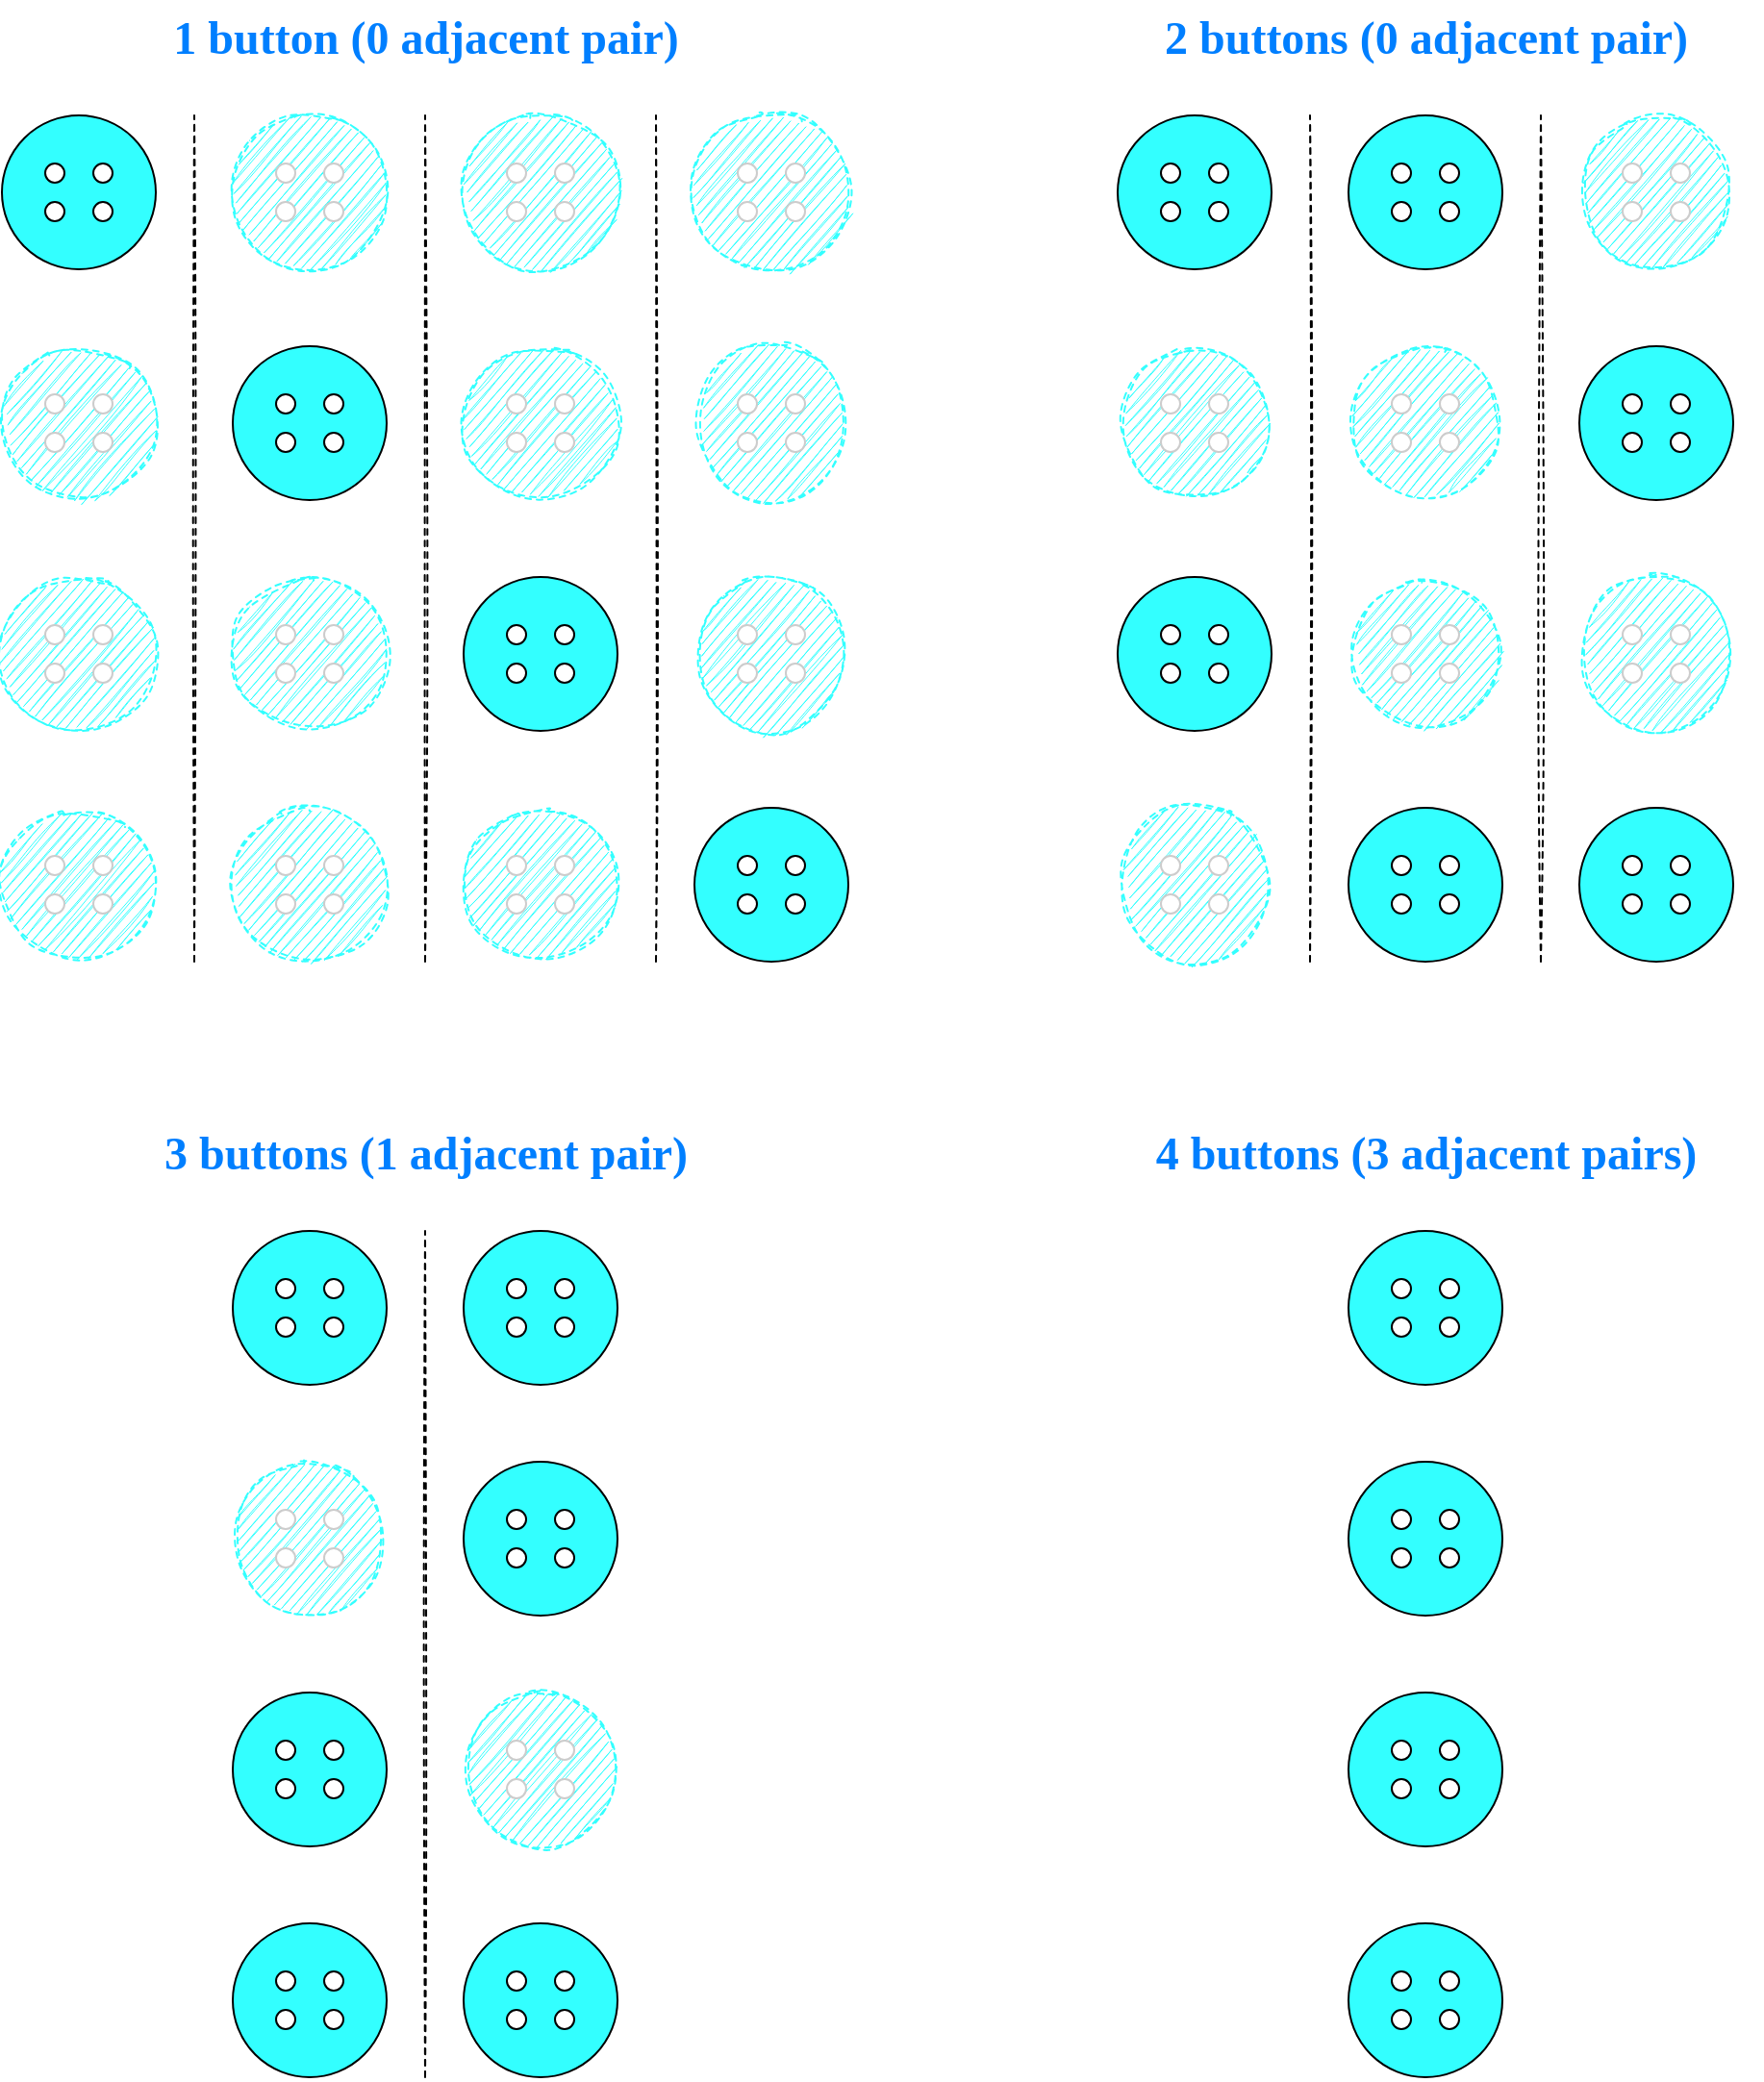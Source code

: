 <mxfile version="20.0.4" type="device"><diagram id="dlWENxQv-RFfzRkhq2sb" name="Page-1"><mxGraphModel dx="2031" dy="1089" grid="1" gridSize="10" guides="1" tooltips="1" connect="1" arrows="1" fold="1" page="1" pageScale="1" pageWidth="1169" pageHeight="827" math="0" shadow="0"><root><mxCell id="0"/><mxCell id="1" parent="0"/><mxCell id="1mrYuze8QBQY8i-7GpfQ-22" value="" style="group" vertex="1" connectable="0" parent="1"><mxGeometry x="240" y="160" width="80" height="80" as="geometry"/></mxCell><mxCell id="1mrYuze8QBQY8i-7GpfQ-15" value="" style="ellipse;whiteSpace=wrap;html=1;aspect=fixed;fillColor=#33FFFF;" vertex="1" parent="1mrYuze8QBQY8i-7GpfQ-22"><mxGeometry width="80" height="80" as="geometry"/></mxCell><mxCell id="1mrYuze8QBQY8i-7GpfQ-16" value="" style="ellipse;whiteSpace=wrap;html=1;aspect=fixed;" vertex="1" parent="1mrYuze8QBQY8i-7GpfQ-22"><mxGeometry x="22.5" y="25" width="10" height="10" as="geometry"/></mxCell><mxCell id="1mrYuze8QBQY8i-7GpfQ-19" value="" style="ellipse;whiteSpace=wrap;html=1;aspect=fixed;" vertex="1" parent="1mrYuze8QBQY8i-7GpfQ-22"><mxGeometry x="47.5" y="25" width="10" height="10" as="geometry"/></mxCell><mxCell id="1mrYuze8QBQY8i-7GpfQ-20" value="" style="ellipse;whiteSpace=wrap;html=1;aspect=fixed;" vertex="1" parent="1mrYuze8QBQY8i-7GpfQ-22"><mxGeometry x="22.5" y="45" width="10" height="10" as="geometry"/></mxCell><mxCell id="1mrYuze8QBQY8i-7GpfQ-21" value="" style="ellipse;whiteSpace=wrap;html=1;aspect=fixed;" vertex="1" parent="1mrYuze8QBQY8i-7GpfQ-22"><mxGeometry x="47.5" y="45" width="10" height="10" as="geometry"/></mxCell><mxCell id="1mrYuze8QBQY8i-7GpfQ-23" value="&lt;font style=&quot;font-size: 24px;&quot; face=&quot;Comic Sans MS&quot;&gt;&lt;b&gt;1 button (0 adjacent pair)&lt;/b&gt;&lt;/font&gt;" style="text;html=1;align=center;verticalAlign=middle;resizable=0;points=[];autosize=1;strokeColor=none;fillColor=none;labelBackgroundColor=none;fontColor=#007FFF;" vertex="1" parent="1"><mxGeometry x="295" y="100" width="330" height="40" as="geometry"/></mxCell><mxCell id="1mrYuze8QBQY8i-7GpfQ-30" value="" style="group" vertex="1" connectable="0" parent="1"><mxGeometry x="240" y="280" width="80" height="80" as="geometry"/></mxCell><mxCell id="1mrYuze8QBQY8i-7GpfQ-25" value="" style="ellipse;whiteSpace=wrap;html=1;aspect=fixed;fillColor=#33FFFF;sketch=1;strokeColor=#33FFFF;dashed=1;" vertex="1" parent="1mrYuze8QBQY8i-7GpfQ-30"><mxGeometry width="80" height="80" as="geometry"/></mxCell><mxCell id="1mrYuze8QBQY8i-7GpfQ-26" value="" style="ellipse;whiteSpace=wrap;html=1;aspect=fixed;strokeColor=#CCCCCC;" vertex="1" parent="1mrYuze8QBQY8i-7GpfQ-30"><mxGeometry x="22.5" y="25" width="10" height="10" as="geometry"/></mxCell><mxCell id="1mrYuze8QBQY8i-7GpfQ-27" value="" style="ellipse;whiteSpace=wrap;html=1;aspect=fixed;strokeColor=#CCCCCC;" vertex="1" parent="1mrYuze8QBQY8i-7GpfQ-30"><mxGeometry x="47.5" y="25" width="10" height="10" as="geometry"/></mxCell><mxCell id="1mrYuze8QBQY8i-7GpfQ-28" value="" style="ellipse;whiteSpace=wrap;html=1;aspect=fixed;strokeColor=#CCCCCC;" vertex="1" parent="1mrYuze8QBQY8i-7GpfQ-30"><mxGeometry x="22.5" y="45" width="10" height="10" as="geometry"/></mxCell><mxCell id="1mrYuze8QBQY8i-7GpfQ-29" value="" style="ellipse;whiteSpace=wrap;html=1;aspect=fixed;strokeColor=#CCCCCC;" vertex="1" parent="1mrYuze8QBQY8i-7GpfQ-30"><mxGeometry x="47.5" y="45" width="10" height="10" as="geometry"/></mxCell><mxCell id="1mrYuze8QBQY8i-7GpfQ-31" value="" style="group" vertex="1" connectable="0" parent="1"><mxGeometry x="240" y="400" width="80" height="80" as="geometry"/></mxCell><mxCell id="1mrYuze8QBQY8i-7GpfQ-32" value="" style="ellipse;whiteSpace=wrap;html=1;aspect=fixed;fillColor=#33FFFF;sketch=1;strokeColor=#33FFFF;dashed=1;" vertex="1" parent="1mrYuze8QBQY8i-7GpfQ-31"><mxGeometry width="80" height="80" as="geometry"/></mxCell><mxCell id="1mrYuze8QBQY8i-7GpfQ-33" value="" style="ellipse;whiteSpace=wrap;html=1;aspect=fixed;strokeColor=#CCCCCC;" vertex="1" parent="1mrYuze8QBQY8i-7GpfQ-31"><mxGeometry x="22.5" y="25" width="10" height="10" as="geometry"/></mxCell><mxCell id="1mrYuze8QBQY8i-7GpfQ-34" value="" style="ellipse;whiteSpace=wrap;html=1;aspect=fixed;strokeColor=#CCCCCC;" vertex="1" parent="1mrYuze8QBQY8i-7GpfQ-31"><mxGeometry x="47.5" y="25" width="10" height="10" as="geometry"/></mxCell><mxCell id="1mrYuze8QBQY8i-7GpfQ-35" value="" style="ellipse;whiteSpace=wrap;html=1;aspect=fixed;strokeColor=#CCCCCC;" vertex="1" parent="1mrYuze8QBQY8i-7GpfQ-31"><mxGeometry x="22.5" y="45" width="10" height="10" as="geometry"/></mxCell><mxCell id="1mrYuze8QBQY8i-7GpfQ-36" value="" style="ellipse;whiteSpace=wrap;html=1;aspect=fixed;strokeColor=#CCCCCC;" vertex="1" parent="1mrYuze8QBQY8i-7GpfQ-31"><mxGeometry x="47.5" y="45" width="10" height="10" as="geometry"/></mxCell><mxCell id="1mrYuze8QBQY8i-7GpfQ-38" value="" style="group" vertex="1" connectable="0" parent="1"><mxGeometry x="240" y="520" width="80" height="80" as="geometry"/></mxCell><mxCell id="1mrYuze8QBQY8i-7GpfQ-39" value="" style="ellipse;whiteSpace=wrap;html=1;aspect=fixed;fillColor=#33FFFF;sketch=1;strokeColor=#33FFFF;dashed=1;" vertex="1" parent="1mrYuze8QBQY8i-7GpfQ-38"><mxGeometry width="80" height="80" as="geometry"/></mxCell><mxCell id="1mrYuze8QBQY8i-7GpfQ-40" value="" style="ellipse;whiteSpace=wrap;html=1;aspect=fixed;strokeColor=#CCCCCC;" vertex="1" parent="1mrYuze8QBQY8i-7GpfQ-38"><mxGeometry x="22.5" y="25" width="10" height="10" as="geometry"/></mxCell><mxCell id="1mrYuze8QBQY8i-7GpfQ-41" value="" style="ellipse;whiteSpace=wrap;html=1;aspect=fixed;strokeColor=#CCCCCC;" vertex="1" parent="1mrYuze8QBQY8i-7GpfQ-38"><mxGeometry x="47.5" y="25" width="10" height="10" as="geometry"/></mxCell><mxCell id="1mrYuze8QBQY8i-7GpfQ-42" value="" style="ellipse;whiteSpace=wrap;html=1;aspect=fixed;strokeColor=#CCCCCC;" vertex="1" parent="1mrYuze8QBQY8i-7GpfQ-38"><mxGeometry x="22.5" y="45" width="10" height="10" as="geometry"/></mxCell><mxCell id="1mrYuze8QBQY8i-7GpfQ-43" value="" style="ellipse;whiteSpace=wrap;html=1;aspect=fixed;strokeColor=#CCCCCC;" vertex="1" parent="1mrYuze8QBQY8i-7GpfQ-38"><mxGeometry x="47.5" y="45" width="10" height="10" as="geometry"/></mxCell><mxCell id="1mrYuze8QBQY8i-7GpfQ-44" value="" style="group" vertex="1" connectable="0" parent="1"><mxGeometry x="360" y="280" width="80" height="80" as="geometry"/></mxCell><mxCell id="1mrYuze8QBQY8i-7GpfQ-45" value="" style="ellipse;whiteSpace=wrap;html=1;aspect=fixed;fillColor=#33FFFF;" vertex="1" parent="1mrYuze8QBQY8i-7GpfQ-44"><mxGeometry width="80" height="80" as="geometry"/></mxCell><mxCell id="1mrYuze8QBQY8i-7GpfQ-46" value="" style="ellipse;whiteSpace=wrap;html=1;aspect=fixed;" vertex="1" parent="1mrYuze8QBQY8i-7GpfQ-44"><mxGeometry x="22.5" y="25" width="10" height="10" as="geometry"/></mxCell><mxCell id="1mrYuze8QBQY8i-7GpfQ-47" value="" style="ellipse;whiteSpace=wrap;html=1;aspect=fixed;" vertex="1" parent="1mrYuze8QBQY8i-7GpfQ-44"><mxGeometry x="47.5" y="25" width="10" height="10" as="geometry"/></mxCell><mxCell id="1mrYuze8QBQY8i-7GpfQ-48" value="" style="ellipse;whiteSpace=wrap;html=1;aspect=fixed;" vertex="1" parent="1mrYuze8QBQY8i-7GpfQ-44"><mxGeometry x="22.5" y="45" width="10" height="10" as="geometry"/></mxCell><mxCell id="1mrYuze8QBQY8i-7GpfQ-49" value="" style="ellipse;whiteSpace=wrap;html=1;aspect=fixed;" vertex="1" parent="1mrYuze8QBQY8i-7GpfQ-44"><mxGeometry x="47.5" y="45" width="10" height="10" as="geometry"/></mxCell><mxCell id="1mrYuze8QBQY8i-7GpfQ-50" value="" style="group" vertex="1" connectable="0" parent="1"><mxGeometry x="360" y="160" width="80" height="80" as="geometry"/></mxCell><mxCell id="1mrYuze8QBQY8i-7GpfQ-51" value="" style="ellipse;whiteSpace=wrap;html=1;aspect=fixed;fillColor=#33FFFF;sketch=1;strokeColor=#33FFFF;dashed=1;" vertex="1" parent="1mrYuze8QBQY8i-7GpfQ-50"><mxGeometry width="80" height="80" as="geometry"/></mxCell><mxCell id="1mrYuze8QBQY8i-7GpfQ-52" value="" style="ellipse;whiteSpace=wrap;html=1;aspect=fixed;strokeColor=#CCCCCC;" vertex="1" parent="1mrYuze8QBQY8i-7GpfQ-50"><mxGeometry x="22.5" y="25" width="10" height="10" as="geometry"/></mxCell><mxCell id="1mrYuze8QBQY8i-7GpfQ-53" value="" style="ellipse;whiteSpace=wrap;html=1;aspect=fixed;strokeColor=#CCCCCC;" vertex="1" parent="1mrYuze8QBQY8i-7GpfQ-50"><mxGeometry x="47.5" y="25" width="10" height="10" as="geometry"/></mxCell><mxCell id="1mrYuze8QBQY8i-7GpfQ-54" value="" style="ellipse;whiteSpace=wrap;html=1;aspect=fixed;strokeColor=#CCCCCC;" vertex="1" parent="1mrYuze8QBQY8i-7GpfQ-50"><mxGeometry x="22.5" y="45" width="10" height="10" as="geometry"/></mxCell><mxCell id="1mrYuze8QBQY8i-7GpfQ-55" value="" style="ellipse;whiteSpace=wrap;html=1;aspect=fixed;strokeColor=#CCCCCC;" vertex="1" parent="1mrYuze8QBQY8i-7GpfQ-50"><mxGeometry x="47.5" y="45" width="10" height="10" as="geometry"/></mxCell><mxCell id="1mrYuze8QBQY8i-7GpfQ-56" value="" style="group" vertex="1" connectable="0" parent="1"><mxGeometry x="360" y="400" width="80" height="80" as="geometry"/></mxCell><mxCell id="1mrYuze8QBQY8i-7GpfQ-57" value="" style="ellipse;whiteSpace=wrap;html=1;aspect=fixed;fillColor=#33FFFF;sketch=1;strokeColor=#33FFFF;dashed=1;" vertex="1" parent="1mrYuze8QBQY8i-7GpfQ-56"><mxGeometry width="80" height="80" as="geometry"/></mxCell><mxCell id="1mrYuze8QBQY8i-7GpfQ-58" value="" style="ellipse;whiteSpace=wrap;html=1;aspect=fixed;strokeColor=#CCCCCC;" vertex="1" parent="1mrYuze8QBQY8i-7GpfQ-56"><mxGeometry x="22.5" y="25" width="10" height="10" as="geometry"/></mxCell><mxCell id="1mrYuze8QBQY8i-7GpfQ-59" value="" style="ellipse;whiteSpace=wrap;html=1;aspect=fixed;strokeColor=#CCCCCC;" vertex="1" parent="1mrYuze8QBQY8i-7GpfQ-56"><mxGeometry x="47.5" y="25" width="10" height="10" as="geometry"/></mxCell><mxCell id="1mrYuze8QBQY8i-7GpfQ-60" value="" style="ellipse;whiteSpace=wrap;html=1;aspect=fixed;strokeColor=#CCCCCC;" vertex="1" parent="1mrYuze8QBQY8i-7GpfQ-56"><mxGeometry x="22.5" y="45" width="10" height="10" as="geometry"/></mxCell><mxCell id="1mrYuze8QBQY8i-7GpfQ-61" value="" style="ellipse;whiteSpace=wrap;html=1;aspect=fixed;strokeColor=#CCCCCC;" vertex="1" parent="1mrYuze8QBQY8i-7GpfQ-56"><mxGeometry x="47.5" y="45" width="10" height="10" as="geometry"/></mxCell><mxCell id="1mrYuze8QBQY8i-7GpfQ-62" value="" style="group" vertex="1" connectable="0" parent="1"><mxGeometry x="360" y="520" width="80" height="80" as="geometry"/></mxCell><mxCell id="1mrYuze8QBQY8i-7GpfQ-63" value="" style="ellipse;whiteSpace=wrap;html=1;aspect=fixed;fillColor=#33FFFF;sketch=1;strokeColor=#33FFFF;dashed=1;" vertex="1" parent="1mrYuze8QBQY8i-7GpfQ-62"><mxGeometry width="80" height="80" as="geometry"/></mxCell><mxCell id="1mrYuze8QBQY8i-7GpfQ-64" value="" style="ellipse;whiteSpace=wrap;html=1;aspect=fixed;strokeColor=#CCCCCC;" vertex="1" parent="1mrYuze8QBQY8i-7GpfQ-62"><mxGeometry x="22.5" y="25" width="10" height="10" as="geometry"/></mxCell><mxCell id="1mrYuze8QBQY8i-7GpfQ-65" value="" style="ellipse;whiteSpace=wrap;html=1;aspect=fixed;strokeColor=#CCCCCC;" vertex="1" parent="1mrYuze8QBQY8i-7GpfQ-62"><mxGeometry x="47.5" y="25" width="10" height="10" as="geometry"/></mxCell><mxCell id="1mrYuze8QBQY8i-7GpfQ-66" value="" style="ellipse;whiteSpace=wrap;html=1;aspect=fixed;strokeColor=#CCCCCC;" vertex="1" parent="1mrYuze8QBQY8i-7GpfQ-62"><mxGeometry x="22.5" y="45" width="10" height="10" as="geometry"/></mxCell><mxCell id="1mrYuze8QBQY8i-7GpfQ-67" value="" style="ellipse;whiteSpace=wrap;html=1;aspect=fixed;strokeColor=#CCCCCC;" vertex="1" parent="1mrYuze8QBQY8i-7GpfQ-62"><mxGeometry x="47.5" y="45" width="10" height="10" as="geometry"/></mxCell><mxCell id="1mrYuze8QBQY8i-7GpfQ-68" value="" style="group" vertex="1" connectable="0" parent="1"><mxGeometry x="480" y="400" width="80" height="80" as="geometry"/></mxCell><mxCell id="1mrYuze8QBQY8i-7GpfQ-69" value="" style="ellipse;whiteSpace=wrap;html=1;aspect=fixed;fillColor=#33FFFF;" vertex="1" parent="1mrYuze8QBQY8i-7GpfQ-68"><mxGeometry width="80" height="80" as="geometry"/></mxCell><mxCell id="1mrYuze8QBQY8i-7GpfQ-70" value="" style="ellipse;whiteSpace=wrap;html=1;aspect=fixed;" vertex="1" parent="1mrYuze8QBQY8i-7GpfQ-68"><mxGeometry x="22.5" y="25" width="10" height="10" as="geometry"/></mxCell><mxCell id="1mrYuze8QBQY8i-7GpfQ-71" value="" style="ellipse;whiteSpace=wrap;html=1;aspect=fixed;" vertex="1" parent="1mrYuze8QBQY8i-7GpfQ-68"><mxGeometry x="47.5" y="25" width="10" height="10" as="geometry"/></mxCell><mxCell id="1mrYuze8QBQY8i-7GpfQ-72" value="" style="ellipse;whiteSpace=wrap;html=1;aspect=fixed;" vertex="1" parent="1mrYuze8QBQY8i-7GpfQ-68"><mxGeometry x="22.5" y="45" width="10" height="10" as="geometry"/></mxCell><mxCell id="1mrYuze8QBQY8i-7GpfQ-73" value="" style="ellipse;whiteSpace=wrap;html=1;aspect=fixed;" vertex="1" parent="1mrYuze8QBQY8i-7GpfQ-68"><mxGeometry x="47.5" y="45" width="10" height="10" as="geometry"/></mxCell><mxCell id="1mrYuze8QBQY8i-7GpfQ-74" value="" style="group" vertex="1" connectable="0" parent="1"><mxGeometry x="480" y="280" width="80" height="80" as="geometry"/></mxCell><mxCell id="1mrYuze8QBQY8i-7GpfQ-75" value="" style="ellipse;whiteSpace=wrap;html=1;aspect=fixed;fillColor=#33FFFF;sketch=1;strokeColor=#33FFFF;dashed=1;" vertex="1" parent="1mrYuze8QBQY8i-7GpfQ-74"><mxGeometry width="80" height="80" as="geometry"/></mxCell><mxCell id="1mrYuze8QBQY8i-7GpfQ-76" value="" style="ellipse;whiteSpace=wrap;html=1;aspect=fixed;strokeColor=#CCCCCC;" vertex="1" parent="1mrYuze8QBQY8i-7GpfQ-74"><mxGeometry x="22.5" y="25" width="10" height="10" as="geometry"/></mxCell><mxCell id="1mrYuze8QBQY8i-7GpfQ-77" value="" style="ellipse;whiteSpace=wrap;html=1;aspect=fixed;strokeColor=#CCCCCC;" vertex="1" parent="1mrYuze8QBQY8i-7GpfQ-74"><mxGeometry x="47.5" y="25" width="10" height="10" as="geometry"/></mxCell><mxCell id="1mrYuze8QBQY8i-7GpfQ-78" value="" style="ellipse;whiteSpace=wrap;html=1;aspect=fixed;strokeColor=#CCCCCC;" vertex="1" parent="1mrYuze8QBQY8i-7GpfQ-74"><mxGeometry x="22.5" y="45" width="10" height="10" as="geometry"/></mxCell><mxCell id="1mrYuze8QBQY8i-7GpfQ-79" value="" style="ellipse;whiteSpace=wrap;html=1;aspect=fixed;strokeColor=#CCCCCC;" vertex="1" parent="1mrYuze8QBQY8i-7GpfQ-74"><mxGeometry x="47.5" y="45" width="10" height="10" as="geometry"/></mxCell><mxCell id="1mrYuze8QBQY8i-7GpfQ-80" value="" style="group" vertex="1" connectable="0" parent="1"><mxGeometry x="480" y="160" width="80" height="80" as="geometry"/></mxCell><mxCell id="1mrYuze8QBQY8i-7GpfQ-81" value="" style="ellipse;whiteSpace=wrap;html=1;aspect=fixed;fillColor=#33FFFF;sketch=1;strokeColor=#33FFFF;dashed=1;" vertex="1" parent="1mrYuze8QBQY8i-7GpfQ-80"><mxGeometry width="80" height="80" as="geometry"/></mxCell><mxCell id="1mrYuze8QBQY8i-7GpfQ-82" value="" style="ellipse;whiteSpace=wrap;html=1;aspect=fixed;strokeColor=#CCCCCC;" vertex="1" parent="1mrYuze8QBQY8i-7GpfQ-80"><mxGeometry x="22.5" y="25" width="10" height="10" as="geometry"/></mxCell><mxCell id="1mrYuze8QBQY8i-7GpfQ-83" value="" style="ellipse;whiteSpace=wrap;html=1;aspect=fixed;strokeColor=#CCCCCC;" vertex="1" parent="1mrYuze8QBQY8i-7GpfQ-80"><mxGeometry x="47.5" y="25" width="10" height="10" as="geometry"/></mxCell><mxCell id="1mrYuze8QBQY8i-7GpfQ-84" value="" style="ellipse;whiteSpace=wrap;html=1;aspect=fixed;strokeColor=#CCCCCC;" vertex="1" parent="1mrYuze8QBQY8i-7GpfQ-80"><mxGeometry x="22.5" y="45" width="10" height="10" as="geometry"/></mxCell><mxCell id="1mrYuze8QBQY8i-7GpfQ-85" value="" style="ellipse;whiteSpace=wrap;html=1;aspect=fixed;strokeColor=#CCCCCC;" vertex="1" parent="1mrYuze8QBQY8i-7GpfQ-80"><mxGeometry x="47.5" y="45" width="10" height="10" as="geometry"/></mxCell><mxCell id="1mrYuze8QBQY8i-7GpfQ-86" value="" style="group" vertex="1" connectable="0" parent="1"><mxGeometry x="480" y="520" width="80" height="80" as="geometry"/></mxCell><mxCell id="1mrYuze8QBQY8i-7GpfQ-87" value="" style="ellipse;whiteSpace=wrap;html=1;aspect=fixed;fillColor=#33FFFF;sketch=1;strokeColor=#33FFFF;dashed=1;" vertex="1" parent="1mrYuze8QBQY8i-7GpfQ-86"><mxGeometry width="80" height="80" as="geometry"/></mxCell><mxCell id="1mrYuze8QBQY8i-7GpfQ-88" value="" style="ellipse;whiteSpace=wrap;html=1;aspect=fixed;strokeColor=#CCCCCC;" vertex="1" parent="1mrYuze8QBQY8i-7GpfQ-86"><mxGeometry x="22.5" y="25" width="10" height="10" as="geometry"/></mxCell><mxCell id="1mrYuze8QBQY8i-7GpfQ-89" value="" style="ellipse;whiteSpace=wrap;html=1;aspect=fixed;strokeColor=#CCCCCC;" vertex="1" parent="1mrYuze8QBQY8i-7GpfQ-86"><mxGeometry x="47.5" y="25" width="10" height="10" as="geometry"/></mxCell><mxCell id="1mrYuze8QBQY8i-7GpfQ-90" value="" style="ellipse;whiteSpace=wrap;html=1;aspect=fixed;strokeColor=#CCCCCC;" vertex="1" parent="1mrYuze8QBQY8i-7GpfQ-86"><mxGeometry x="22.5" y="45" width="10" height="10" as="geometry"/></mxCell><mxCell id="1mrYuze8QBQY8i-7GpfQ-91" value="" style="ellipse;whiteSpace=wrap;html=1;aspect=fixed;strokeColor=#CCCCCC;" vertex="1" parent="1mrYuze8QBQY8i-7GpfQ-86"><mxGeometry x="47.5" y="45" width="10" height="10" as="geometry"/></mxCell><mxCell id="1mrYuze8QBQY8i-7GpfQ-92" value="" style="group" vertex="1" connectable="0" parent="1"><mxGeometry x="600" y="520" width="80" height="80" as="geometry"/></mxCell><mxCell id="1mrYuze8QBQY8i-7GpfQ-93" value="" style="ellipse;whiteSpace=wrap;html=1;aspect=fixed;fillColor=#33FFFF;" vertex="1" parent="1mrYuze8QBQY8i-7GpfQ-92"><mxGeometry width="80" height="80" as="geometry"/></mxCell><mxCell id="1mrYuze8QBQY8i-7GpfQ-94" value="" style="ellipse;whiteSpace=wrap;html=1;aspect=fixed;" vertex="1" parent="1mrYuze8QBQY8i-7GpfQ-92"><mxGeometry x="22.5" y="25" width="10" height="10" as="geometry"/></mxCell><mxCell id="1mrYuze8QBQY8i-7GpfQ-95" value="" style="ellipse;whiteSpace=wrap;html=1;aspect=fixed;" vertex="1" parent="1mrYuze8QBQY8i-7GpfQ-92"><mxGeometry x="47.5" y="25" width="10" height="10" as="geometry"/></mxCell><mxCell id="1mrYuze8QBQY8i-7GpfQ-96" value="" style="ellipse;whiteSpace=wrap;html=1;aspect=fixed;" vertex="1" parent="1mrYuze8QBQY8i-7GpfQ-92"><mxGeometry x="22.5" y="45" width="10" height="10" as="geometry"/></mxCell><mxCell id="1mrYuze8QBQY8i-7GpfQ-97" value="" style="ellipse;whiteSpace=wrap;html=1;aspect=fixed;" vertex="1" parent="1mrYuze8QBQY8i-7GpfQ-92"><mxGeometry x="47.5" y="45" width="10" height="10" as="geometry"/></mxCell><mxCell id="1mrYuze8QBQY8i-7GpfQ-98" value="" style="group" vertex="1" connectable="0" parent="1"><mxGeometry x="600" y="160" width="80" height="80" as="geometry"/></mxCell><mxCell id="1mrYuze8QBQY8i-7GpfQ-99" value="" style="ellipse;whiteSpace=wrap;html=1;aspect=fixed;fillColor=#33FFFF;sketch=1;strokeColor=#33FFFF;dashed=1;" vertex="1" parent="1mrYuze8QBQY8i-7GpfQ-98"><mxGeometry width="80" height="80" as="geometry"/></mxCell><mxCell id="1mrYuze8QBQY8i-7GpfQ-100" value="" style="ellipse;whiteSpace=wrap;html=1;aspect=fixed;strokeColor=#CCCCCC;" vertex="1" parent="1mrYuze8QBQY8i-7GpfQ-98"><mxGeometry x="22.5" y="25" width="10" height="10" as="geometry"/></mxCell><mxCell id="1mrYuze8QBQY8i-7GpfQ-101" value="" style="ellipse;whiteSpace=wrap;html=1;aspect=fixed;strokeColor=#CCCCCC;" vertex="1" parent="1mrYuze8QBQY8i-7GpfQ-98"><mxGeometry x="47.5" y="25" width="10" height="10" as="geometry"/></mxCell><mxCell id="1mrYuze8QBQY8i-7GpfQ-102" value="" style="ellipse;whiteSpace=wrap;html=1;aspect=fixed;strokeColor=#CCCCCC;" vertex="1" parent="1mrYuze8QBQY8i-7GpfQ-98"><mxGeometry x="22.5" y="45" width="10" height="10" as="geometry"/></mxCell><mxCell id="1mrYuze8QBQY8i-7GpfQ-103" value="" style="ellipse;whiteSpace=wrap;html=1;aspect=fixed;strokeColor=#CCCCCC;" vertex="1" parent="1mrYuze8QBQY8i-7GpfQ-98"><mxGeometry x="47.5" y="45" width="10" height="10" as="geometry"/></mxCell><mxCell id="1mrYuze8QBQY8i-7GpfQ-104" value="" style="group" vertex="1" connectable="0" parent="1"><mxGeometry x="600" y="400" width="80" height="80" as="geometry"/></mxCell><mxCell id="1mrYuze8QBQY8i-7GpfQ-105" value="" style="ellipse;whiteSpace=wrap;html=1;aspect=fixed;fillColor=#33FFFF;sketch=1;strokeColor=#33FFFF;dashed=1;" vertex="1" parent="1mrYuze8QBQY8i-7GpfQ-104"><mxGeometry width="80" height="80" as="geometry"/></mxCell><mxCell id="1mrYuze8QBQY8i-7GpfQ-106" value="" style="ellipse;whiteSpace=wrap;html=1;aspect=fixed;strokeColor=#CCCCCC;" vertex="1" parent="1mrYuze8QBQY8i-7GpfQ-104"><mxGeometry x="22.5" y="25" width="10" height="10" as="geometry"/></mxCell><mxCell id="1mrYuze8QBQY8i-7GpfQ-107" value="" style="ellipse;whiteSpace=wrap;html=1;aspect=fixed;strokeColor=#CCCCCC;" vertex="1" parent="1mrYuze8QBQY8i-7GpfQ-104"><mxGeometry x="47.5" y="25" width="10" height="10" as="geometry"/></mxCell><mxCell id="1mrYuze8QBQY8i-7GpfQ-108" value="" style="ellipse;whiteSpace=wrap;html=1;aspect=fixed;strokeColor=#CCCCCC;" vertex="1" parent="1mrYuze8QBQY8i-7GpfQ-104"><mxGeometry x="22.5" y="45" width="10" height="10" as="geometry"/></mxCell><mxCell id="1mrYuze8QBQY8i-7GpfQ-109" value="" style="ellipse;whiteSpace=wrap;html=1;aspect=fixed;strokeColor=#CCCCCC;" vertex="1" parent="1mrYuze8QBQY8i-7GpfQ-104"><mxGeometry x="47.5" y="45" width="10" height="10" as="geometry"/></mxCell><mxCell id="1mrYuze8QBQY8i-7GpfQ-110" value="" style="group" vertex="1" connectable="0" parent="1"><mxGeometry x="600" y="280" width="80" height="80" as="geometry"/></mxCell><mxCell id="1mrYuze8QBQY8i-7GpfQ-111" value="" style="ellipse;whiteSpace=wrap;html=1;aspect=fixed;fillColor=#33FFFF;sketch=1;strokeColor=#33FFFF;dashed=1;" vertex="1" parent="1mrYuze8QBQY8i-7GpfQ-110"><mxGeometry width="80" height="80" as="geometry"/></mxCell><mxCell id="1mrYuze8QBQY8i-7GpfQ-112" value="" style="ellipse;whiteSpace=wrap;html=1;aspect=fixed;strokeColor=#CCCCCC;" vertex="1" parent="1mrYuze8QBQY8i-7GpfQ-110"><mxGeometry x="22.5" y="25" width="10" height="10" as="geometry"/></mxCell><mxCell id="1mrYuze8QBQY8i-7GpfQ-113" value="" style="ellipse;whiteSpace=wrap;html=1;aspect=fixed;strokeColor=#CCCCCC;" vertex="1" parent="1mrYuze8QBQY8i-7GpfQ-110"><mxGeometry x="47.5" y="25" width="10" height="10" as="geometry"/></mxCell><mxCell id="1mrYuze8QBQY8i-7GpfQ-114" value="" style="ellipse;whiteSpace=wrap;html=1;aspect=fixed;strokeColor=#CCCCCC;" vertex="1" parent="1mrYuze8QBQY8i-7GpfQ-110"><mxGeometry x="22.5" y="45" width="10" height="10" as="geometry"/></mxCell><mxCell id="1mrYuze8QBQY8i-7GpfQ-115" value="" style="ellipse;whiteSpace=wrap;html=1;aspect=fixed;strokeColor=#CCCCCC;" vertex="1" parent="1mrYuze8QBQY8i-7GpfQ-110"><mxGeometry x="47.5" y="45" width="10" height="10" as="geometry"/></mxCell><mxCell id="1mrYuze8QBQY8i-7GpfQ-116" value="" style="endArrow=none;html=1;rounded=0;fontFamily=Comic Sans MS;fontSize=24;sketch=1;dashed=1;" edge="1" parent="1"><mxGeometry width="50" height="50" relative="1" as="geometry"><mxPoint x="460" y="600" as="sourcePoint"/><mxPoint x="460" y="160" as="targetPoint"/></mxGeometry></mxCell><mxCell id="1mrYuze8QBQY8i-7GpfQ-117" value="" style="endArrow=none;html=1;rounded=0;fontFamily=Comic Sans MS;fontSize=24;sketch=1;dashed=1;" edge="1" parent="1"><mxGeometry width="50" height="50" relative="1" as="geometry"><mxPoint x="580" y="600" as="sourcePoint"/><mxPoint x="580" y="160" as="targetPoint"/></mxGeometry></mxCell><mxCell id="1mrYuze8QBQY8i-7GpfQ-118" value="" style="endArrow=none;html=1;rounded=0;fontFamily=Comic Sans MS;fontSize=24;sketch=1;dashed=1;" edge="1" parent="1"><mxGeometry width="50" height="50" relative="1" as="geometry"><mxPoint x="340" y="600" as="sourcePoint"/><mxPoint x="340" y="160" as="targetPoint"/></mxGeometry></mxCell><mxCell id="1mrYuze8QBQY8i-7GpfQ-119" value="" style="group" vertex="1" connectable="0" parent="1"><mxGeometry x="820" y="160" width="80" height="80" as="geometry"/></mxCell><mxCell id="1mrYuze8QBQY8i-7GpfQ-120" value="" style="ellipse;whiteSpace=wrap;html=1;aspect=fixed;fillColor=#33FFFF;" vertex="1" parent="1mrYuze8QBQY8i-7GpfQ-119"><mxGeometry width="80" height="80" as="geometry"/></mxCell><mxCell id="1mrYuze8QBQY8i-7GpfQ-121" value="" style="ellipse;whiteSpace=wrap;html=1;aspect=fixed;" vertex="1" parent="1mrYuze8QBQY8i-7GpfQ-119"><mxGeometry x="22.5" y="25" width="10" height="10" as="geometry"/></mxCell><mxCell id="1mrYuze8QBQY8i-7GpfQ-122" value="" style="ellipse;whiteSpace=wrap;html=1;aspect=fixed;" vertex="1" parent="1mrYuze8QBQY8i-7GpfQ-119"><mxGeometry x="47.5" y="25" width="10" height="10" as="geometry"/></mxCell><mxCell id="1mrYuze8QBQY8i-7GpfQ-123" value="" style="ellipse;whiteSpace=wrap;html=1;aspect=fixed;" vertex="1" parent="1mrYuze8QBQY8i-7GpfQ-119"><mxGeometry x="22.5" y="45" width="10" height="10" as="geometry"/></mxCell><mxCell id="1mrYuze8QBQY8i-7GpfQ-124" value="" style="ellipse;whiteSpace=wrap;html=1;aspect=fixed;" vertex="1" parent="1mrYuze8QBQY8i-7GpfQ-119"><mxGeometry x="47.5" y="45" width="10" height="10" as="geometry"/></mxCell><mxCell id="1mrYuze8QBQY8i-7GpfQ-125" value="&lt;font style=&quot;font-size: 24px;&quot; face=&quot;Comic Sans MS&quot;&gt;&lt;b&gt;2 buttons (0 adjacent pair)&lt;/b&gt;&lt;/font&gt;" style="text;html=1;align=center;verticalAlign=middle;resizable=0;points=[];autosize=1;strokeColor=none;fillColor=none;labelBackgroundColor=none;fontColor=#007FFF;" vertex="1" parent="1"><mxGeometry x="810" y="100" width="340" height="40" as="geometry"/></mxCell><mxCell id="1mrYuze8QBQY8i-7GpfQ-126" value="" style="group" vertex="1" connectable="0" parent="1"><mxGeometry x="820" y="280" width="80" height="80" as="geometry"/></mxCell><mxCell id="1mrYuze8QBQY8i-7GpfQ-127" value="" style="ellipse;whiteSpace=wrap;html=1;aspect=fixed;fillColor=#33FFFF;sketch=1;strokeColor=#33FFFF;dashed=1;" vertex="1" parent="1mrYuze8QBQY8i-7GpfQ-126"><mxGeometry width="80" height="80" as="geometry"/></mxCell><mxCell id="1mrYuze8QBQY8i-7GpfQ-128" value="" style="ellipse;whiteSpace=wrap;html=1;aspect=fixed;strokeColor=#CCCCCC;" vertex="1" parent="1mrYuze8QBQY8i-7GpfQ-126"><mxGeometry x="22.5" y="25" width="10" height="10" as="geometry"/></mxCell><mxCell id="1mrYuze8QBQY8i-7GpfQ-129" value="" style="ellipse;whiteSpace=wrap;html=1;aspect=fixed;strokeColor=#CCCCCC;" vertex="1" parent="1mrYuze8QBQY8i-7GpfQ-126"><mxGeometry x="47.5" y="25" width="10" height="10" as="geometry"/></mxCell><mxCell id="1mrYuze8QBQY8i-7GpfQ-130" value="" style="ellipse;whiteSpace=wrap;html=1;aspect=fixed;strokeColor=#CCCCCC;" vertex="1" parent="1mrYuze8QBQY8i-7GpfQ-126"><mxGeometry x="22.5" y="45" width="10" height="10" as="geometry"/></mxCell><mxCell id="1mrYuze8QBQY8i-7GpfQ-131" value="" style="ellipse;whiteSpace=wrap;html=1;aspect=fixed;strokeColor=#CCCCCC;" vertex="1" parent="1mrYuze8QBQY8i-7GpfQ-126"><mxGeometry x="47.5" y="45" width="10" height="10" as="geometry"/></mxCell><mxCell id="1mrYuze8QBQY8i-7GpfQ-138" value="" style="group" vertex="1" connectable="0" parent="1"><mxGeometry x="820" y="520" width="80" height="80" as="geometry"/></mxCell><mxCell id="1mrYuze8QBQY8i-7GpfQ-139" value="" style="ellipse;whiteSpace=wrap;html=1;aspect=fixed;fillColor=#33FFFF;sketch=1;strokeColor=#33FFFF;dashed=1;" vertex="1" parent="1mrYuze8QBQY8i-7GpfQ-138"><mxGeometry width="80" height="80" as="geometry"/></mxCell><mxCell id="1mrYuze8QBQY8i-7GpfQ-140" value="" style="ellipse;whiteSpace=wrap;html=1;aspect=fixed;strokeColor=#CCCCCC;" vertex="1" parent="1mrYuze8QBQY8i-7GpfQ-138"><mxGeometry x="22.5" y="25" width="10" height="10" as="geometry"/></mxCell><mxCell id="1mrYuze8QBQY8i-7GpfQ-141" value="" style="ellipse;whiteSpace=wrap;html=1;aspect=fixed;strokeColor=#CCCCCC;" vertex="1" parent="1mrYuze8QBQY8i-7GpfQ-138"><mxGeometry x="47.5" y="25" width="10" height="10" as="geometry"/></mxCell><mxCell id="1mrYuze8QBQY8i-7GpfQ-142" value="" style="ellipse;whiteSpace=wrap;html=1;aspect=fixed;strokeColor=#CCCCCC;" vertex="1" parent="1mrYuze8QBQY8i-7GpfQ-138"><mxGeometry x="22.5" y="45" width="10" height="10" as="geometry"/></mxCell><mxCell id="1mrYuze8QBQY8i-7GpfQ-143" value="" style="ellipse;whiteSpace=wrap;html=1;aspect=fixed;strokeColor=#CCCCCC;" vertex="1" parent="1mrYuze8QBQY8i-7GpfQ-138"><mxGeometry x="47.5" y="45" width="10" height="10" as="geometry"/></mxCell><mxCell id="1mrYuze8QBQY8i-7GpfQ-144" value="" style="group" vertex="1" connectable="0" parent="1"><mxGeometry x="940" y="520" width="80" height="80" as="geometry"/></mxCell><mxCell id="1mrYuze8QBQY8i-7GpfQ-145" value="" style="ellipse;whiteSpace=wrap;html=1;aspect=fixed;fillColor=#33FFFF;" vertex="1" parent="1mrYuze8QBQY8i-7GpfQ-144"><mxGeometry width="80" height="80" as="geometry"/></mxCell><mxCell id="1mrYuze8QBQY8i-7GpfQ-146" value="" style="ellipse;whiteSpace=wrap;html=1;aspect=fixed;" vertex="1" parent="1mrYuze8QBQY8i-7GpfQ-144"><mxGeometry x="22.5" y="25" width="10" height="10" as="geometry"/></mxCell><mxCell id="1mrYuze8QBQY8i-7GpfQ-147" value="" style="ellipse;whiteSpace=wrap;html=1;aspect=fixed;" vertex="1" parent="1mrYuze8QBQY8i-7GpfQ-144"><mxGeometry x="47.5" y="25" width="10" height="10" as="geometry"/></mxCell><mxCell id="1mrYuze8QBQY8i-7GpfQ-148" value="" style="ellipse;whiteSpace=wrap;html=1;aspect=fixed;" vertex="1" parent="1mrYuze8QBQY8i-7GpfQ-144"><mxGeometry x="22.5" y="45" width="10" height="10" as="geometry"/></mxCell><mxCell id="1mrYuze8QBQY8i-7GpfQ-149" value="" style="ellipse;whiteSpace=wrap;html=1;aspect=fixed;" vertex="1" parent="1mrYuze8QBQY8i-7GpfQ-144"><mxGeometry x="47.5" y="45" width="10" height="10" as="geometry"/></mxCell><mxCell id="1mrYuze8QBQY8i-7GpfQ-156" value="" style="group" vertex="1" connectable="0" parent="1"><mxGeometry x="940" y="400" width="80" height="80" as="geometry"/></mxCell><mxCell id="1mrYuze8QBQY8i-7GpfQ-157" value="" style="ellipse;whiteSpace=wrap;html=1;aspect=fixed;fillColor=#33FFFF;sketch=1;strokeColor=#33FFFF;dashed=1;" vertex="1" parent="1mrYuze8QBQY8i-7GpfQ-156"><mxGeometry width="80" height="80" as="geometry"/></mxCell><mxCell id="1mrYuze8QBQY8i-7GpfQ-158" value="" style="ellipse;whiteSpace=wrap;html=1;aspect=fixed;strokeColor=#CCCCCC;" vertex="1" parent="1mrYuze8QBQY8i-7GpfQ-156"><mxGeometry x="22.5" y="25" width="10" height="10" as="geometry"/></mxCell><mxCell id="1mrYuze8QBQY8i-7GpfQ-159" value="" style="ellipse;whiteSpace=wrap;html=1;aspect=fixed;strokeColor=#CCCCCC;" vertex="1" parent="1mrYuze8QBQY8i-7GpfQ-156"><mxGeometry x="47.5" y="25" width="10" height="10" as="geometry"/></mxCell><mxCell id="1mrYuze8QBQY8i-7GpfQ-160" value="" style="ellipse;whiteSpace=wrap;html=1;aspect=fixed;strokeColor=#CCCCCC;" vertex="1" parent="1mrYuze8QBQY8i-7GpfQ-156"><mxGeometry x="22.5" y="45" width="10" height="10" as="geometry"/></mxCell><mxCell id="1mrYuze8QBQY8i-7GpfQ-161" value="" style="ellipse;whiteSpace=wrap;html=1;aspect=fixed;strokeColor=#CCCCCC;" vertex="1" parent="1mrYuze8QBQY8i-7GpfQ-156"><mxGeometry x="47.5" y="45" width="10" height="10" as="geometry"/></mxCell><mxCell id="1mrYuze8QBQY8i-7GpfQ-162" value="" style="group" vertex="1" connectable="0" parent="1"><mxGeometry x="940" y="280" width="80" height="80" as="geometry"/></mxCell><mxCell id="1mrYuze8QBQY8i-7GpfQ-163" value="" style="ellipse;whiteSpace=wrap;html=1;aspect=fixed;fillColor=#33FFFF;sketch=1;strokeColor=#33FFFF;dashed=1;" vertex="1" parent="1mrYuze8QBQY8i-7GpfQ-162"><mxGeometry width="80" height="80" as="geometry"/></mxCell><mxCell id="1mrYuze8QBQY8i-7GpfQ-164" value="" style="ellipse;whiteSpace=wrap;html=1;aspect=fixed;strokeColor=#CCCCCC;" vertex="1" parent="1mrYuze8QBQY8i-7GpfQ-162"><mxGeometry x="22.5" y="25" width="10" height="10" as="geometry"/></mxCell><mxCell id="1mrYuze8QBQY8i-7GpfQ-165" value="" style="ellipse;whiteSpace=wrap;html=1;aspect=fixed;strokeColor=#CCCCCC;" vertex="1" parent="1mrYuze8QBQY8i-7GpfQ-162"><mxGeometry x="47.5" y="25" width="10" height="10" as="geometry"/></mxCell><mxCell id="1mrYuze8QBQY8i-7GpfQ-166" value="" style="ellipse;whiteSpace=wrap;html=1;aspect=fixed;strokeColor=#CCCCCC;" vertex="1" parent="1mrYuze8QBQY8i-7GpfQ-162"><mxGeometry x="22.5" y="45" width="10" height="10" as="geometry"/></mxCell><mxCell id="1mrYuze8QBQY8i-7GpfQ-167" value="" style="ellipse;whiteSpace=wrap;html=1;aspect=fixed;strokeColor=#CCCCCC;" vertex="1" parent="1mrYuze8QBQY8i-7GpfQ-162"><mxGeometry x="47.5" y="45" width="10" height="10" as="geometry"/></mxCell><mxCell id="1mrYuze8QBQY8i-7GpfQ-168" value="" style="group" vertex="1" connectable="0" parent="1"><mxGeometry x="1060" y="520" width="80" height="80" as="geometry"/></mxCell><mxCell id="1mrYuze8QBQY8i-7GpfQ-169" value="" style="ellipse;whiteSpace=wrap;html=1;aspect=fixed;fillColor=#33FFFF;" vertex="1" parent="1mrYuze8QBQY8i-7GpfQ-168"><mxGeometry width="80" height="80" as="geometry"/></mxCell><mxCell id="1mrYuze8QBQY8i-7GpfQ-170" value="" style="ellipse;whiteSpace=wrap;html=1;aspect=fixed;" vertex="1" parent="1mrYuze8QBQY8i-7GpfQ-168"><mxGeometry x="22.5" y="25" width="10" height="10" as="geometry"/></mxCell><mxCell id="1mrYuze8QBQY8i-7GpfQ-171" value="" style="ellipse;whiteSpace=wrap;html=1;aspect=fixed;" vertex="1" parent="1mrYuze8QBQY8i-7GpfQ-168"><mxGeometry x="47.5" y="25" width="10" height="10" as="geometry"/></mxCell><mxCell id="1mrYuze8QBQY8i-7GpfQ-172" value="" style="ellipse;whiteSpace=wrap;html=1;aspect=fixed;" vertex="1" parent="1mrYuze8QBQY8i-7GpfQ-168"><mxGeometry x="22.5" y="45" width="10" height="10" as="geometry"/></mxCell><mxCell id="1mrYuze8QBQY8i-7GpfQ-173" value="" style="ellipse;whiteSpace=wrap;html=1;aspect=fixed;" vertex="1" parent="1mrYuze8QBQY8i-7GpfQ-168"><mxGeometry x="47.5" y="45" width="10" height="10" as="geometry"/></mxCell><mxCell id="1mrYuze8QBQY8i-7GpfQ-180" value="" style="group" vertex="1" connectable="0" parent="1"><mxGeometry x="1060" y="160" width="80" height="80" as="geometry"/></mxCell><mxCell id="1mrYuze8QBQY8i-7GpfQ-181" value="" style="ellipse;whiteSpace=wrap;html=1;aspect=fixed;fillColor=#33FFFF;sketch=1;strokeColor=#33FFFF;dashed=1;" vertex="1" parent="1mrYuze8QBQY8i-7GpfQ-180"><mxGeometry width="80" height="80" as="geometry"/></mxCell><mxCell id="1mrYuze8QBQY8i-7GpfQ-182" value="" style="ellipse;whiteSpace=wrap;html=1;aspect=fixed;strokeColor=#CCCCCC;" vertex="1" parent="1mrYuze8QBQY8i-7GpfQ-180"><mxGeometry x="22.5" y="25" width="10" height="10" as="geometry"/></mxCell><mxCell id="1mrYuze8QBQY8i-7GpfQ-183" value="" style="ellipse;whiteSpace=wrap;html=1;aspect=fixed;strokeColor=#CCCCCC;" vertex="1" parent="1mrYuze8QBQY8i-7GpfQ-180"><mxGeometry x="47.5" y="25" width="10" height="10" as="geometry"/></mxCell><mxCell id="1mrYuze8QBQY8i-7GpfQ-184" value="" style="ellipse;whiteSpace=wrap;html=1;aspect=fixed;strokeColor=#CCCCCC;" vertex="1" parent="1mrYuze8QBQY8i-7GpfQ-180"><mxGeometry x="22.5" y="45" width="10" height="10" as="geometry"/></mxCell><mxCell id="1mrYuze8QBQY8i-7GpfQ-185" value="" style="ellipse;whiteSpace=wrap;html=1;aspect=fixed;strokeColor=#CCCCCC;" vertex="1" parent="1mrYuze8QBQY8i-7GpfQ-180"><mxGeometry x="47.5" y="45" width="10" height="10" as="geometry"/></mxCell><mxCell id="1mrYuze8QBQY8i-7GpfQ-216" value="" style="endArrow=none;html=1;rounded=0;fontFamily=Comic Sans MS;fontSize=24;sketch=1;dashed=1;" edge="1" parent="1"><mxGeometry width="50" height="50" relative="1" as="geometry"><mxPoint x="1040" y="600" as="sourcePoint"/><mxPoint x="1040" y="160" as="targetPoint"/></mxGeometry></mxCell><mxCell id="1mrYuze8QBQY8i-7GpfQ-218" value="" style="endArrow=none;html=1;rounded=0;fontFamily=Comic Sans MS;fontSize=24;sketch=1;dashed=1;" edge="1" parent="1"><mxGeometry width="50" height="50" relative="1" as="geometry"><mxPoint x="920" y="600" as="sourcePoint"/><mxPoint x="920" y="160" as="targetPoint"/></mxGeometry></mxCell><mxCell id="1mrYuze8QBQY8i-7GpfQ-223" value="" style="group" vertex="1" connectable="0" parent="1"><mxGeometry x="820" y="400" width="80" height="80" as="geometry"/></mxCell><mxCell id="1mrYuze8QBQY8i-7GpfQ-224" value="" style="ellipse;whiteSpace=wrap;html=1;aspect=fixed;fillColor=#33FFFF;" vertex="1" parent="1mrYuze8QBQY8i-7GpfQ-223"><mxGeometry width="80" height="80" as="geometry"/></mxCell><mxCell id="1mrYuze8QBQY8i-7GpfQ-225" value="" style="ellipse;whiteSpace=wrap;html=1;aspect=fixed;" vertex="1" parent="1mrYuze8QBQY8i-7GpfQ-223"><mxGeometry x="22.5" y="25" width="10" height="10" as="geometry"/></mxCell><mxCell id="1mrYuze8QBQY8i-7GpfQ-226" value="" style="ellipse;whiteSpace=wrap;html=1;aspect=fixed;" vertex="1" parent="1mrYuze8QBQY8i-7GpfQ-223"><mxGeometry x="47.5" y="25" width="10" height="10" as="geometry"/></mxCell><mxCell id="1mrYuze8QBQY8i-7GpfQ-227" value="" style="ellipse;whiteSpace=wrap;html=1;aspect=fixed;" vertex="1" parent="1mrYuze8QBQY8i-7GpfQ-223"><mxGeometry x="22.5" y="45" width="10" height="10" as="geometry"/></mxCell><mxCell id="1mrYuze8QBQY8i-7GpfQ-228" value="" style="ellipse;whiteSpace=wrap;html=1;aspect=fixed;" vertex="1" parent="1mrYuze8QBQY8i-7GpfQ-223"><mxGeometry x="47.5" y="45" width="10" height="10" as="geometry"/></mxCell><mxCell id="1mrYuze8QBQY8i-7GpfQ-229" value="" style="group" vertex="1" connectable="0" parent="1"><mxGeometry x="940" y="160" width="80" height="80" as="geometry"/></mxCell><mxCell id="1mrYuze8QBQY8i-7GpfQ-230" value="" style="ellipse;whiteSpace=wrap;html=1;aspect=fixed;fillColor=#33FFFF;" vertex="1" parent="1mrYuze8QBQY8i-7GpfQ-229"><mxGeometry width="80" height="80" as="geometry"/></mxCell><mxCell id="1mrYuze8QBQY8i-7GpfQ-231" value="" style="ellipse;whiteSpace=wrap;html=1;aspect=fixed;" vertex="1" parent="1mrYuze8QBQY8i-7GpfQ-229"><mxGeometry x="22.5" y="25" width="10" height="10" as="geometry"/></mxCell><mxCell id="1mrYuze8QBQY8i-7GpfQ-232" value="" style="ellipse;whiteSpace=wrap;html=1;aspect=fixed;" vertex="1" parent="1mrYuze8QBQY8i-7GpfQ-229"><mxGeometry x="47.5" y="25" width="10" height="10" as="geometry"/></mxCell><mxCell id="1mrYuze8QBQY8i-7GpfQ-233" value="" style="ellipse;whiteSpace=wrap;html=1;aspect=fixed;" vertex="1" parent="1mrYuze8QBQY8i-7GpfQ-229"><mxGeometry x="22.5" y="45" width="10" height="10" as="geometry"/></mxCell><mxCell id="1mrYuze8QBQY8i-7GpfQ-234" value="" style="ellipse;whiteSpace=wrap;html=1;aspect=fixed;" vertex="1" parent="1mrYuze8QBQY8i-7GpfQ-229"><mxGeometry x="47.5" y="45" width="10" height="10" as="geometry"/></mxCell><mxCell id="1mrYuze8QBQY8i-7GpfQ-235" value="" style="group" vertex="1" connectable="0" parent="1"><mxGeometry x="1060" y="280" width="80" height="80" as="geometry"/></mxCell><mxCell id="1mrYuze8QBQY8i-7GpfQ-236" value="" style="ellipse;whiteSpace=wrap;html=1;aspect=fixed;fillColor=#33FFFF;" vertex="1" parent="1mrYuze8QBQY8i-7GpfQ-235"><mxGeometry width="80" height="80" as="geometry"/></mxCell><mxCell id="1mrYuze8QBQY8i-7GpfQ-237" value="" style="ellipse;whiteSpace=wrap;html=1;aspect=fixed;" vertex="1" parent="1mrYuze8QBQY8i-7GpfQ-235"><mxGeometry x="22.5" y="25" width="10" height="10" as="geometry"/></mxCell><mxCell id="1mrYuze8QBQY8i-7GpfQ-238" value="" style="ellipse;whiteSpace=wrap;html=1;aspect=fixed;" vertex="1" parent="1mrYuze8QBQY8i-7GpfQ-235"><mxGeometry x="47.5" y="25" width="10" height="10" as="geometry"/></mxCell><mxCell id="1mrYuze8QBQY8i-7GpfQ-239" value="" style="ellipse;whiteSpace=wrap;html=1;aspect=fixed;" vertex="1" parent="1mrYuze8QBQY8i-7GpfQ-235"><mxGeometry x="22.5" y="45" width="10" height="10" as="geometry"/></mxCell><mxCell id="1mrYuze8QBQY8i-7GpfQ-240" value="" style="ellipse;whiteSpace=wrap;html=1;aspect=fixed;" vertex="1" parent="1mrYuze8QBQY8i-7GpfQ-235"><mxGeometry x="47.5" y="45" width="10" height="10" as="geometry"/></mxCell><mxCell id="1mrYuze8QBQY8i-7GpfQ-241" value="" style="group" vertex="1" connectable="0" parent="1"><mxGeometry x="1060" y="400" width="80" height="80" as="geometry"/></mxCell><mxCell id="1mrYuze8QBQY8i-7GpfQ-242" value="" style="ellipse;whiteSpace=wrap;html=1;aspect=fixed;fillColor=#33FFFF;sketch=1;strokeColor=#33FFFF;dashed=1;" vertex="1" parent="1mrYuze8QBQY8i-7GpfQ-241"><mxGeometry width="80" height="80" as="geometry"/></mxCell><mxCell id="1mrYuze8QBQY8i-7GpfQ-243" value="" style="ellipse;whiteSpace=wrap;html=1;aspect=fixed;strokeColor=#CCCCCC;" vertex="1" parent="1mrYuze8QBQY8i-7GpfQ-241"><mxGeometry x="22.5" y="25" width="10" height="10" as="geometry"/></mxCell><mxCell id="1mrYuze8QBQY8i-7GpfQ-244" value="" style="ellipse;whiteSpace=wrap;html=1;aspect=fixed;strokeColor=#CCCCCC;" vertex="1" parent="1mrYuze8QBQY8i-7GpfQ-241"><mxGeometry x="47.5" y="25" width="10" height="10" as="geometry"/></mxCell><mxCell id="1mrYuze8QBQY8i-7GpfQ-245" value="" style="ellipse;whiteSpace=wrap;html=1;aspect=fixed;strokeColor=#CCCCCC;" vertex="1" parent="1mrYuze8QBQY8i-7GpfQ-241"><mxGeometry x="22.5" y="45" width="10" height="10" as="geometry"/></mxCell><mxCell id="1mrYuze8QBQY8i-7GpfQ-246" value="" style="ellipse;whiteSpace=wrap;html=1;aspect=fixed;strokeColor=#CCCCCC;" vertex="1" parent="1mrYuze8QBQY8i-7GpfQ-241"><mxGeometry x="47.5" y="45" width="10" height="10" as="geometry"/></mxCell><mxCell id="1mrYuze8QBQY8i-7GpfQ-247" value="" style="group" vertex="1" connectable="0" parent="1"><mxGeometry x="360" y="740" width="80" height="80" as="geometry"/></mxCell><mxCell id="1mrYuze8QBQY8i-7GpfQ-248" value="" style="ellipse;whiteSpace=wrap;html=1;aspect=fixed;fillColor=#33FFFF;" vertex="1" parent="1mrYuze8QBQY8i-7GpfQ-247"><mxGeometry width="80" height="80" as="geometry"/></mxCell><mxCell id="1mrYuze8QBQY8i-7GpfQ-249" value="" style="ellipse;whiteSpace=wrap;html=1;aspect=fixed;" vertex="1" parent="1mrYuze8QBQY8i-7GpfQ-247"><mxGeometry x="22.5" y="25" width="10" height="10" as="geometry"/></mxCell><mxCell id="1mrYuze8QBQY8i-7GpfQ-250" value="" style="ellipse;whiteSpace=wrap;html=1;aspect=fixed;" vertex="1" parent="1mrYuze8QBQY8i-7GpfQ-247"><mxGeometry x="47.5" y="25" width="10" height="10" as="geometry"/></mxCell><mxCell id="1mrYuze8QBQY8i-7GpfQ-251" value="" style="ellipse;whiteSpace=wrap;html=1;aspect=fixed;" vertex="1" parent="1mrYuze8QBQY8i-7GpfQ-247"><mxGeometry x="22.5" y="45" width="10" height="10" as="geometry"/></mxCell><mxCell id="1mrYuze8QBQY8i-7GpfQ-252" value="" style="ellipse;whiteSpace=wrap;html=1;aspect=fixed;" vertex="1" parent="1mrYuze8QBQY8i-7GpfQ-247"><mxGeometry x="47.5" y="45" width="10" height="10" as="geometry"/></mxCell><mxCell id="1mrYuze8QBQY8i-7GpfQ-253" value="&lt;font style=&quot;font-size: 24px;&quot; face=&quot;Comic Sans MS&quot;&gt;&lt;b&gt;3 buttons (1 adjacent pair)&lt;/b&gt;&lt;/font&gt;" style="text;html=1;align=center;verticalAlign=middle;resizable=0;points=[];autosize=1;strokeColor=none;fillColor=none;labelBackgroundColor=none;fontColor=#007FFF;" vertex="1" parent="1"><mxGeometry x="290" y="680" width="340" height="40" as="geometry"/></mxCell><mxCell id="1mrYuze8QBQY8i-7GpfQ-254" value="" style="group" vertex="1" connectable="0" parent="1"><mxGeometry x="360" y="860" width="80" height="80" as="geometry"/></mxCell><mxCell id="1mrYuze8QBQY8i-7GpfQ-255" value="" style="ellipse;whiteSpace=wrap;html=1;aspect=fixed;fillColor=#33FFFF;sketch=1;strokeColor=#33FFFF;dashed=1;" vertex="1" parent="1mrYuze8QBQY8i-7GpfQ-254"><mxGeometry width="80" height="80" as="geometry"/></mxCell><mxCell id="1mrYuze8QBQY8i-7GpfQ-256" value="" style="ellipse;whiteSpace=wrap;html=1;aspect=fixed;strokeColor=#CCCCCC;" vertex="1" parent="1mrYuze8QBQY8i-7GpfQ-254"><mxGeometry x="22.5" y="25" width="10" height="10" as="geometry"/></mxCell><mxCell id="1mrYuze8QBQY8i-7GpfQ-257" value="" style="ellipse;whiteSpace=wrap;html=1;aspect=fixed;strokeColor=#CCCCCC;" vertex="1" parent="1mrYuze8QBQY8i-7GpfQ-254"><mxGeometry x="47.5" y="25" width="10" height="10" as="geometry"/></mxCell><mxCell id="1mrYuze8QBQY8i-7GpfQ-258" value="" style="ellipse;whiteSpace=wrap;html=1;aspect=fixed;strokeColor=#CCCCCC;" vertex="1" parent="1mrYuze8QBQY8i-7GpfQ-254"><mxGeometry x="22.5" y="45" width="10" height="10" as="geometry"/></mxCell><mxCell id="1mrYuze8QBQY8i-7GpfQ-259" value="" style="ellipse;whiteSpace=wrap;html=1;aspect=fixed;strokeColor=#CCCCCC;" vertex="1" parent="1mrYuze8QBQY8i-7GpfQ-254"><mxGeometry x="47.5" y="45" width="10" height="10" as="geometry"/></mxCell><mxCell id="1mrYuze8QBQY8i-7GpfQ-266" value="" style="group" vertex="1" connectable="0" parent="1"><mxGeometry x="480" y="1100" width="80" height="80" as="geometry"/></mxCell><mxCell id="1mrYuze8QBQY8i-7GpfQ-267" value="" style="ellipse;whiteSpace=wrap;html=1;aspect=fixed;fillColor=#33FFFF;" vertex="1" parent="1mrYuze8QBQY8i-7GpfQ-266"><mxGeometry width="80" height="80" as="geometry"/></mxCell><mxCell id="1mrYuze8QBQY8i-7GpfQ-268" value="" style="ellipse;whiteSpace=wrap;html=1;aspect=fixed;" vertex="1" parent="1mrYuze8QBQY8i-7GpfQ-266"><mxGeometry x="22.5" y="25" width="10" height="10" as="geometry"/></mxCell><mxCell id="1mrYuze8QBQY8i-7GpfQ-269" value="" style="ellipse;whiteSpace=wrap;html=1;aspect=fixed;" vertex="1" parent="1mrYuze8QBQY8i-7GpfQ-266"><mxGeometry x="47.5" y="25" width="10" height="10" as="geometry"/></mxCell><mxCell id="1mrYuze8QBQY8i-7GpfQ-270" value="" style="ellipse;whiteSpace=wrap;html=1;aspect=fixed;" vertex="1" parent="1mrYuze8QBQY8i-7GpfQ-266"><mxGeometry x="22.5" y="45" width="10" height="10" as="geometry"/></mxCell><mxCell id="1mrYuze8QBQY8i-7GpfQ-271" value="" style="ellipse;whiteSpace=wrap;html=1;aspect=fixed;" vertex="1" parent="1mrYuze8QBQY8i-7GpfQ-266"><mxGeometry x="47.5" y="45" width="10" height="10" as="geometry"/></mxCell><mxCell id="1mrYuze8QBQY8i-7GpfQ-272" value="" style="group" vertex="1" connectable="0" parent="1"><mxGeometry x="480" y="980" width="80" height="80" as="geometry"/></mxCell><mxCell id="1mrYuze8QBQY8i-7GpfQ-273" value="" style="ellipse;whiteSpace=wrap;html=1;aspect=fixed;fillColor=#33FFFF;sketch=1;strokeColor=#33FFFF;dashed=1;" vertex="1" parent="1mrYuze8QBQY8i-7GpfQ-272"><mxGeometry width="80" height="80" as="geometry"/></mxCell><mxCell id="1mrYuze8QBQY8i-7GpfQ-274" value="" style="ellipse;whiteSpace=wrap;html=1;aspect=fixed;strokeColor=#CCCCCC;" vertex="1" parent="1mrYuze8QBQY8i-7GpfQ-272"><mxGeometry x="22.5" y="25" width="10" height="10" as="geometry"/></mxCell><mxCell id="1mrYuze8QBQY8i-7GpfQ-275" value="" style="ellipse;whiteSpace=wrap;html=1;aspect=fixed;strokeColor=#CCCCCC;" vertex="1" parent="1mrYuze8QBQY8i-7GpfQ-272"><mxGeometry x="47.5" y="25" width="10" height="10" as="geometry"/></mxCell><mxCell id="1mrYuze8QBQY8i-7GpfQ-276" value="" style="ellipse;whiteSpace=wrap;html=1;aspect=fixed;strokeColor=#CCCCCC;" vertex="1" parent="1mrYuze8QBQY8i-7GpfQ-272"><mxGeometry x="22.5" y="45" width="10" height="10" as="geometry"/></mxCell><mxCell id="1mrYuze8QBQY8i-7GpfQ-277" value="" style="ellipse;whiteSpace=wrap;html=1;aspect=fixed;strokeColor=#CCCCCC;" vertex="1" parent="1mrYuze8QBQY8i-7GpfQ-272"><mxGeometry x="47.5" y="45" width="10" height="10" as="geometry"/></mxCell><mxCell id="1mrYuze8QBQY8i-7GpfQ-297" value="" style="endArrow=none;html=1;rounded=0;fontFamily=Comic Sans MS;fontSize=24;sketch=1;dashed=1;" edge="1" parent="1"><mxGeometry width="50" height="50" relative="1" as="geometry"><mxPoint x="460.0" y="1180" as="sourcePoint"/><mxPoint x="460.0" y="740" as="targetPoint"/></mxGeometry></mxCell><mxCell id="1mrYuze8QBQY8i-7GpfQ-298" value="" style="group" vertex="1" connectable="0" parent="1"><mxGeometry x="360" y="980" width="80" height="80" as="geometry"/></mxCell><mxCell id="1mrYuze8QBQY8i-7GpfQ-299" value="" style="ellipse;whiteSpace=wrap;html=1;aspect=fixed;fillColor=#33FFFF;" vertex="1" parent="1mrYuze8QBQY8i-7GpfQ-298"><mxGeometry width="80" height="80" as="geometry"/></mxCell><mxCell id="1mrYuze8QBQY8i-7GpfQ-300" value="" style="ellipse;whiteSpace=wrap;html=1;aspect=fixed;" vertex="1" parent="1mrYuze8QBQY8i-7GpfQ-298"><mxGeometry x="22.5" y="25" width="10" height="10" as="geometry"/></mxCell><mxCell id="1mrYuze8QBQY8i-7GpfQ-301" value="" style="ellipse;whiteSpace=wrap;html=1;aspect=fixed;" vertex="1" parent="1mrYuze8QBQY8i-7GpfQ-298"><mxGeometry x="47.5" y="25" width="10" height="10" as="geometry"/></mxCell><mxCell id="1mrYuze8QBQY8i-7GpfQ-302" value="" style="ellipse;whiteSpace=wrap;html=1;aspect=fixed;" vertex="1" parent="1mrYuze8QBQY8i-7GpfQ-298"><mxGeometry x="22.5" y="45" width="10" height="10" as="geometry"/></mxCell><mxCell id="1mrYuze8QBQY8i-7GpfQ-303" value="" style="ellipse;whiteSpace=wrap;html=1;aspect=fixed;" vertex="1" parent="1mrYuze8QBQY8i-7GpfQ-298"><mxGeometry x="47.5" y="45" width="10" height="10" as="geometry"/></mxCell><mxCell id="1mrYuze8QBQY8i-7GpfQ-304" value="" style="group" vertex="1" connectable="0" parent="1"><mxGeometry x="480" y="740" width="80" height="80" as="geometry"/></mxCell><mxCell id="1mrYuze8QBQY8i-7GpfQ-305" value="" style="ellipse;whiteSpace=wrap;html=1;aspect=fixed;fillColor=#33FFFF;" vertex="1" parent="1mrYuze8QBQY8i-7GpfQ-304"><mxGeometry width="80" height="80" as="geometry"/></mxCell><mxCell id="1mrYuze8QBQY8i-7GpfQ-306" value="" style="ellipse;whiteSpace=wrap;html=1;aspect=fixed;" vertex="1" parent="1mrYuze8QBQY8i-7GpfQ-304"><mxGeometry x="22.5" y="25" width="10" height="10" as="geometry"/></mxCell><mxCell id="1mrYuze8QBQY8i-7GpfQ-307" value="" style="ellipse;whiteSpace=wrap;html=1;aspect=fixed;" vertex="1" parent="1mrYuze8QBQY8i-7GpfQ-304"><mxGeometry x="47.5" y="25" width="10" height="10" as="geometry"/></mxCell><mxCell id="1mrYuze8QBQY8i-7GpfQ-308" value="" style="ellipse;whiteSpace=wrap;html=1;aspect=fixed;" vertex="1" parent="1mrYuze8QBQY8i-7GpfQ-304"><mxGeometry x="22.5" y="45" width="10" height="10" as="geometry"/></mxCell><mxCell id="1mrYuze8QBQY8i-7GpfQ-309" value="" style="ellipse;whiteSpace=wrap;html=1;aspect=fixed;" vertex="1" parent="1mrYuze8QBQY8i-7GpfQ-304"><mxGeometry x="47.5" y="45" width="10" height="10" as="geometry"/></mxCell><mxCell id="1mrYuze8QBQY8i-7GpfQ-322" value="" style="group" vertex="1" connectable="0" parent="1"><mxGeometry x="360" y="1100" width="80" height="80" as="geometry"/></mxCell><mxCell id="1mrYuze8QBQY8i-7GpfQ-323" value="" style="ellipse;whiteSpace=wrap;html=1;aspect=fixed;fillColor=#33FFFF;" vertex="1" parent="1mrYuze8QBQY8i-7GpfQ-322"><mxGeometry width="80" height="80" as="geometry"/></mxCell><mxCell id="1mrYuze8QBQY8i-7GpfQ-324" value="" style="ellipse;whiteSpace=wrap;html=1;aspect=fixed;" vertex="1" parent="1mrYuze8QBQY8i-7GpfQ-322"><mxGeometry x="22.5" y="25" width="10" height="10" as="geometry"/></mxCell><mxCell id="1mrYuze8QBQY8i-7GpfQ-325" value="" style="ellipse;whiteSpace=wrap;html=1;aspect=fixed;" vertex="1" parent="1mrYuze8QBQY8i-7GpfQ-322"><mxGeometry x="47.5" y="25" width="10" height="10" as="geometry"/></mxCell><mxCell id="1mrYuze8QBQY8i-7GpfQ-326" value="" style="ellipse;whiteSpace=wrap;html=1;aspect=fixed;" vertex="1" parent="1mrYuze8QBQY8i-7GpfQ-322"><mxGeometry x="22.5" y="45" width="10" height="10" as="geometry"/></mxCell><mxCell id="1mrYuze8QBQY8i-7GpfQ-327" value="" style="ellipse;whiteSpace=wrap;html=1;aspect=fixed;" vertex="1" parent="1mrYuze8QBQY8i-7GpfQ-322"><mxGeometry x="47.5" y="45" width="10" height="10" as="geometry"/></mxCell><mxCell id="1mrYuze8QBQY8i-7GpfQ-328" value="" style="group" vertex="1" connectable="0" parent="1"><mxGeometry x="480" y="860" width="80" height="80" as="geometry"/></mxCell><mxCell id="1mrYuze8QBQY8i-7GpfQ-329" value="" style="ellipse;whiteSpace=wrap;html=1;aspect=fixed;fillColor=#33FFFF;" vertex="1" parent="1mrYuze8QBQY8i-7GpfQ-328"><mxGeometry width="80" height="80" as="geometry"/></mxCell><mxCell id="1mrYuze8QBQY8i-7GpfQ-330" value="" style="ellipse;whiteSpace=wrap;html=1;aspect=fixed;" vertex="1" parent="1mrYuze8QBQY8i-7GpfQ-328"><mxGeometry x="22.5" y="25" width="10" height="10" as="geometry"/></mxCell><mxCell id="1mrYuze8QBQY8i-7GpfQ-331" value="" style="ellipse;whiteSpace=wrap;html=1;aspect=fixed;" vertex="1" parent="1mrYuze8QBQY8i-7GpfQ-328"><mxGeometry x="47.5" y="25" width="10" height="10" as="geometry"/></mxCell><mxCell id="1mrYuze8QBQY8i-7GpfQ-332" value="" style="ellipse;whiteSpace=wrap;html=1;aspect=fixed;" vertex="1" parent="1mrYuze8QBQY8i-7GpfQ-328"><mxGeometry x="22.5" y="45" width="10" height="10" as="geometry"/></mxCell><mxCell id="1mrYuze8QBQY8i-7GpfQ-333" value="" style="ellipse;whiteSpace=wrap;html=1;aspect=fixed;" vertex="1" parent="1mrYuze8QBQY8i-7GpfQ-328"><mxGeometry x="47.5" y="45" width="10" height="10" as="geometry"/></mxCell><mxCell id="1mrYuze8QBQY8i-7GpfQ-334" value="" style="group" vertex="1" connectable="0" parent="1"><mxGeometry x="940" y="740" width="80" height="80" as="geometry"/></mxCell><mxCell id="1mrYuze8QBQY8i-7GpfQ-335" value="" style="ellipse;whiteSpace=wrap;html=1;aspect=fixed;fillColor=#33FFFF;" vertex="1" parent="1mrYuze8QBQY8i-7GpfQ-334"><mxGeometry width="80" height="80" as="geometry"/></mxCell><mxCell id="1mrYuze8QBQY8i-7GpfQ-336" value="" style="ellipse;whiteSpace=wrap;html=1;aspect=fixed;" vertex="1" parent="1mrYuze8QBQY8i-7GpfQ-334"><mxGeometry x="22.5" y="25" width="10" height="10" as="geometry"/></mxCell><mxCell id="1mrYuze8QBQY8i-7GpfQ-337" value="" style="ellipse;whiteSpace=wrap;html=1;aspect=fixed;" vertex="1" parent="1mrYuze8QBQY8i-7GpfQ-334"><mxGeometry x="47.5" y="25" width="10" height="10" as="geometry"/></mxCell><mxCell id="1mrYuze8QBQY8i-7GpfQ-338" value="" style="ellipse;whiteSpace=wrap;html=1;aspect=fixed;" vertex="1" parent="1mrYuze8QBQY8i-7GpfQ-334"><mxGeometry x="22.5" y="45" width="10" height="10" as="geometry"/></mxCell><mxCell id="1mrYuze8QBQY8i-7GpfQ-339" value="" style="ellipse;whiteSpace=wrap;html=1;aspect=fixed;" vertex="1" parent="1mrYuze8QBQY8i-7GpfQ-334"><mxGeometry x="47.5" y="45" width="10" height="10" as="geometry"/></mxCell><mxCell id="1mrYuze8QBQY8i-7GpfQ-340" value="&lt;font style=&quot;font-size: 24px;&quot; face=&quot;Comic Sans MS&quot;&gt;&lt;b&gt;4 buttons (3 adjacent pairs)&lt;/b&gt;&lt;/font&gt;" style="text;html=1;align=center;verticalAlign=middle;resizable=0;points=[];autosize=1;strokeColor=none;fillColor=none;labelBackgroundColor=none;fontColor=#007FFF;" vertex="1" parent="1"><mxGeometry x="805" y="680" width="350" height="40" as="geometry"/></mxCell><mxCell id="1mrYuze8QBQY8i-7GpfQ-360" value="" style="group" vertex="1" connectable="0" parent="1"><mxGeometry x="940" y="980" width="80" height="80" as="geometry"/></mxCell><mxCell id="1mrYuze8QBQY8i-7GpfQ-361" value="" style="ellipse;whiteSpace=wrap;html=1;aspect=fixed;fillColor=#33FFFF;" vertex="1" parent="1mrYuze8QBQY8i-7GpfQ-360"><mxGeometry width="80" height="80" as="geometry"/></mxCell><mxCell id="1mrYuze8QBQY8i-7GpfQ-362" value="" style="ellipse;whiteSpace=wrap;html=1;aspect=fixed;" vertex="1" parent="1mrYuze8QBQY8i-7GpfQ-360"><mxGeometry x="22.5" y="25" width="10" height="10" as="geometry"/></mxCell><mxCell id="1mrYuze8QBQY8i-7GpfQ-363" value="" style="ellipse;whiteSpace=wrap;html=1;aspect=fixed;" vertex="1" parent="1mrYuze8QBQY8i-7GpfQ-360"><mxGeometry x="47.5" y="25" width="10" height="10" as="geometry"/></mxCell><mxCell id="1mrYuze8QBQY8i-7GpfQ-364" value="" style="ellipse;whiteSpace=wrap;html=1;aspect=fixed;" vertex="1" parent="1mrYuze8QBQY8i-7GpfQ-360"><mxGeometry x="22.5" y="45" width="10" height="10" as="geometry"/></mxCell><mxCell id="1mrYuze8QBQY8i-7GpfQ-365" value="" style="ellipse;whiteSpace=wrap;html=1;aspect=fixed;" vertex="1" parent="1mrYuze8QBQY8i-7GpfQ-360"><mxGeometry x="47.5" y="45" width="10" height="10" as="geometry"/></mxCell><mxCell id="1mrYuze8QBQY8i-7GpfQ-372" value="" style="group" vertex="1" connectable="0" parent="1"><mxGeometry x="940" y="1100" width="80" height="80" as="geometry"/></mxCell><mxCell id="1mrYuze8QBQY8i-7GpfQ-373" value="" style="ellipse;whiteSpace=wrap;html=1;aspect=fixed;fillColor=#33FFFF;" vertex="1" parent="1mrYuze8QBQY8i-7GpfQ-372"><mxGeometry width="80" height="80" as="geometry"/></mxCell><mxCell id="1mrYuze8QBQY8i-7GpfQ-374" value="" style="ellipse;whiteSpace=wrap;html=1;aspect=fixed;" vertex="1" parent="1mrYuze8QBQY8i-7GpfQ-372"><mxGeometry x="22.5" y="25" width="10" height="10" as="geometry"/></mxCell><mxCell id="1mrYuze8QBQY8i-7GpfQ-375" value="" style="ellipse;whiteSpace=wrap;html=1;aspect=fixed;" vertex="1" parent="1mrYuze8QBQY8i-7GpfQ-372"><mxGeometry x="47.5" y="25" width="10" height="10" as="geometry"/></mxCell><mxCell id="1mrYuze8QBQY8i-7GpfQ-376" value="" style="ellipse;whiteSpace=wrap;html=1;aspect=fixed;" vertex="1" parent="1mrYuze8QBQY8i-7GpfQ-372"><mxGeometry x="22.5" y="45" width="10" height="10" as="geometry"/></mxCell><mxCell id="1mrYuze8QBQY8i-7GpfQ-377" value="" style="ellipse;whiteSpace=wrap;html=1;aspect=fixed;" vertex="1" parent="1mrYuze8QBQY8i-7GpfQ-372"><mxGeometry x="47.5" y="45" width="10" height="10" as="geometry"/></mxCell><mxCell id="1mrYuze8QBQY8i-7GpfQ-384" value="" style="group" vertex="1" connectable="0" parent="1"><mxGeometry x="940" y="860" width="80" height="80" as="geometry"/></mxCell><mxCell id="1mrYuze8QBQY8i-7GpfQ-385" value="" style="ellipse;whiteSpace=wrap;html=1;aspect=fixed;fillColor=#33FFFF;" vertex="1" parent="1mrYuze8QBQY8i-7GpfQ-384"><mxGeometry width="80" height="80" as="geometry"/></mxCell><mxCell id="1mrYuze8QBQY8i-7GpfQ-386" value="" style="ellipse;whiteSpace=wrap;html=1;aspect=fixed;" vertex="1" parent="1mrYuze8QBQY8i-7GpfQ-384"><mxGeometry x="22.5" y="25" width="10" height="10" as="geometry"/></mxCell><mxCell id="1mrYuze8QBQY8i-7GpfQ-387" value="" style="ellipse;whiteSpace=wrap;html=1;aspect=fixed;" vertex="1" parent="1mrYuze8QBQY8i-7GpfQ-384"><mxGeometry x="47.5" y="25" width="10" height="10" as="geometry"/></mxCell><mxCell id="1mrYuze8QBQY8i-7GpfQ-388" value="" style="ellipse;whiteSpace=wrap;html=1;aspect=fixed;" vertex="1" parent="1mrYuze8QBQY8i-7GpfQ-384"><mxGeometry x="22.5" y="45" width="10" height="10" as="geometry"/></mxCell><mxCell id="1mrYuze8QBQY8i-7GpfQ-389" value="" style="ellipse;whiteSpace=wrap;html=1;aspect=fixed;" vertex="1" parent="1mrYuze8QBQY8i-7GpfQ-384"><mxGeometry x="47.5" y="45" width="10" height="10" as="geometry"/></mxCell></root></mxGraphModel></diagram></mxfile>